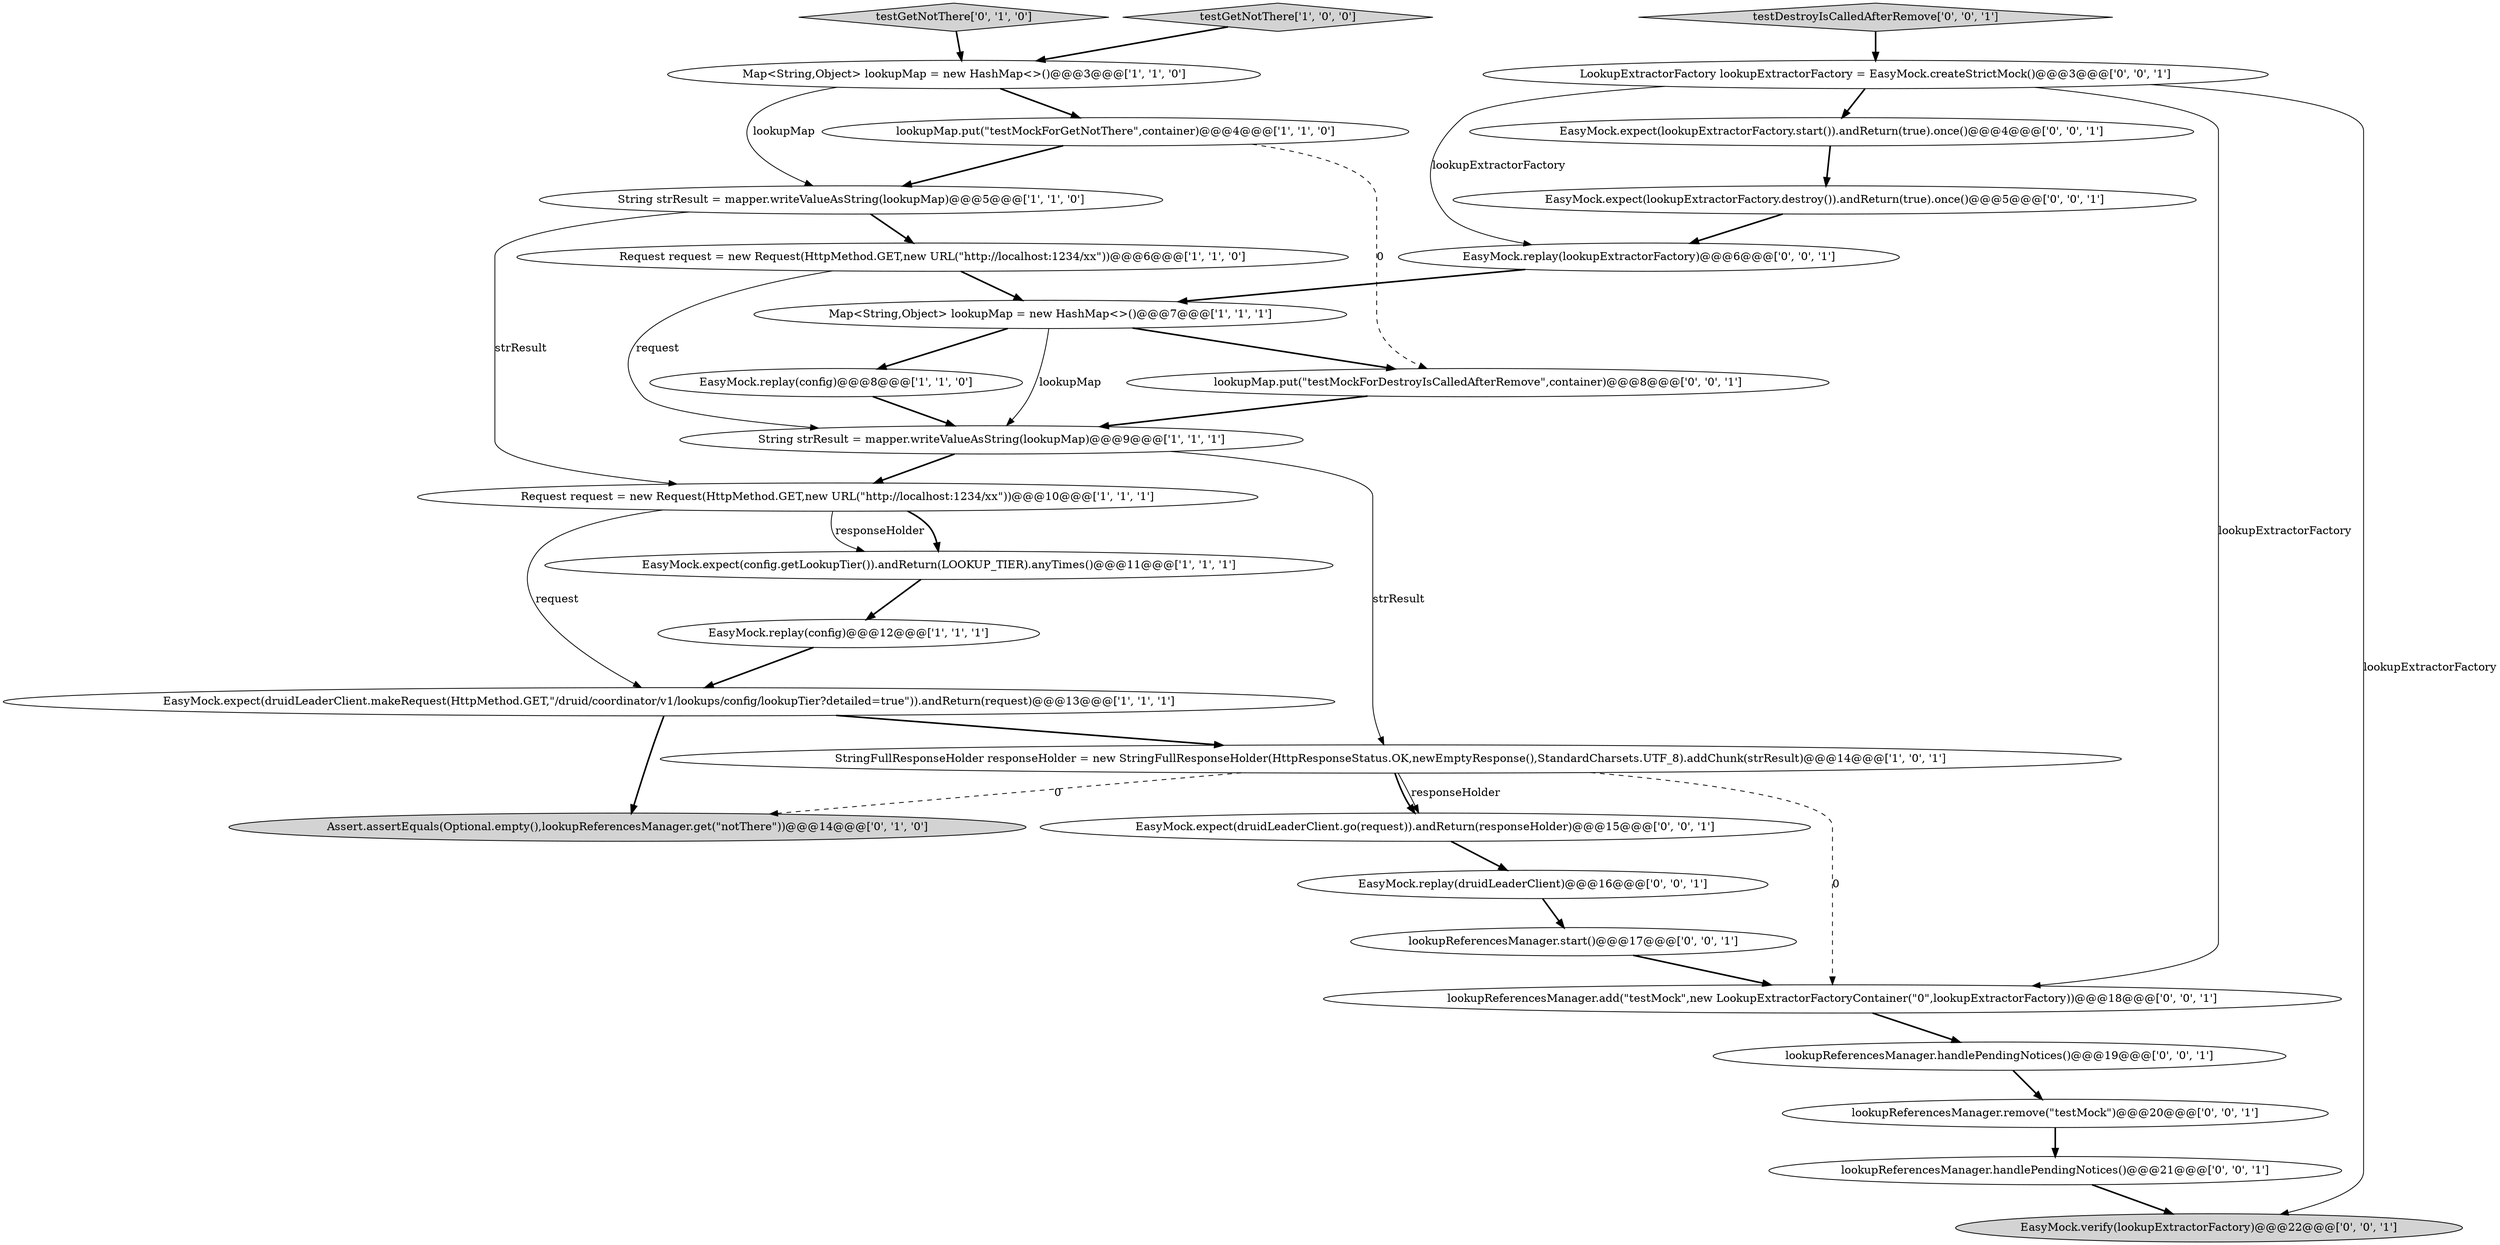 digraph {
5 [style = filled, label = "EasyMock.replay(config)@@@8@@@['1', '1', '0']", fillcolor = white, shape = ellipse image = "AAA0AAABBB1BBB"];
6 [style = filled, label = "EasyMock.replay(config)@@@12@@@['1', '1', '1']", fillcolor = white, shape = ellipse image = "AAA0AAABBB1BBB"];
19 [style = filled, label = "lookupReferencesManager.handlePendingNotices()@@@19@@@['0', '0', '1']", fillcolor = white, shape = ellipse image = "AAA0AAABBB3BBB"];
15 [style = filled, label = "lookupReferencesManager.handlePendingNotices()@@@21@@@['0', '0', '1']", fillcolor = white, shape = ellipse image = "AAA0AAABBB3BBB"];
2 [style = filled, label = "String strResult = mapper.writeValueAsString(lookupMap)@@@5@@@['1', '1', '0']", fillcolor = white, shape = ellipse image = "AAA0AAABBB1BBB"];
0 [style = filled, label = "StringFullResponseHolder responseHolder = new StringFullResponseHolder(HttpResponseStatus.OK,newEmptyResponse(),StandardCharsets.UTF_8).addChunk(strResult)@@@14@@@['1', '0', '1']", fillcolor = white, shape = ellipse image = "AAA0AAABBB1BBB"];
20 [style = filled, label = "EasyMock.expect(lookupExtractorFactory.start()).andReturn(true).once()@@@4@@@['0', '0', '1']", fillcolor = white, shape = ellipse image = "AAA0AAABBB3BBB"];
8 [style = filled, label = "testGetNotThere['1', '0', '0']", fillcolor = lightgray, shape = diamond image = "AAA0AAABBB1BBB"];
4 [style = filled, label = "Map<String,Object> lookupMap = new HashMap<>()@@@7@@@['1', '1', '1']", fillcolor = white, shape = ellipse image = "AAA0AAABBB1BBB"];
23 [style = filled, label = "EasyMock.replay(lookupExtractorFactory)@@@6@@@['0', '0', '1']", fillcolor = white, shape = ellipse image = "AAA0AAABBB3BBB"];
25 [style = filled, label = "LookupExtractorFactory lookupExtractorFactory = EasyMock.createStrictMock()@@@3@@@['0', '0', '1']", fillcolor = white, shape = ellipse image = "AAA0AAABBB3BBB"];
7 [style = filled, label = "Request request = new Request(HttpMethod.GET,new URL(\"http://localhost:1234/xx\"))@@@10@@@['1', '1', '1']", fillcolor = white, shape = ellipse image = "AAA0AAABBB1BBB"];
13 [style = filled, label = "testGetNotThere['0', '1', '0']", fillcolor = lightgray, shape = diamond image = "AAA0AAABBB2BBB"];
14 [style = filled, label = "Assert.assertEquals(Optional.empty(),lookupReferencesManager.get(\"notThere\"))@@@14@@@['0', '1', '0']", fillcolor = lightgray, shape = ellipse image = "AAA1AAABBB2BBB"];
3 [style = filled, label = "lookupMap.put(\"testMockForGetNotThere\",container)@@@4@@@['1', '1', '0']", fillcolor = white, shape = ellipse image = "AAA0AAABBB1BBB"];
12 [style = filled, label = "String strResult = mapper.writeValueAsString(lookupMap)@@@9@@@['1', '1', '1']", fillcolor = white, shape = ellipse image = "AAA0AAABBB1BBB"];
11 [style = filled, label = "Request request = new Request(HttpMethod.GET,new URL(\"http://localhost:1234/xx\"))@@@6@@@['1', '1', '0']", fillcolor = white, shape = ellipse image = "AAA0AAABBB1BBB"];
27 [style = filled, label = "EasyMock.expect(druidLeaderClient.go(request)).andReturn(responseHolder)@@@15@@@['0', '0', '1']", fillcolor = white, shape = ellipse image = "AAA0AAABBB3BBB"];
24 [style = filled, label = "lookupReferencesManager.remove(\"testMock\")@@@20@@@['0', '0', '1']", fillcolor = white, shape = ellipse image = "AAA0AAABBB3BBB"];
10 [style = filled, label = "EasyMock.expect(config.getLookupTier()).andReturn(LOOKUP_TIER).anyTimes()@@@11@@@['1', '1', '1']", fillcolor = white, shape = ellipse image = "AAA0AAABBB1BBB"];
16 [style = filled, label = "EasyMock.replay(druidLeaderClient)@@@16@@@['0', '0', '1']", fillcolor = white, shape = ellipse image = "AAA0AAABBB3BBB"];
26 [style = filled, label = "lookupReferencesManager.start()@@@17@@@['0', '0', '1']", fillcolor = white, shape = ellipse image = "AAA0AAABBB3BBB"];
18 [style = filled, label = "EasyMock.expect(lookupExtractorFactory.destroy()).andReturn(true).once()@@@5@@@['0', '0', '1']", fillcolor = white, shape = ellipse image = "AAA0AAABBB3BBB"];
1 [style = filled, label = "Map<String,Object> lookupMap = new HashMap<>()@@@3@@@['1', '1', '0']", fillcolor = white, shape = ellipse image = "AAA0AAABBB1BBB"];
28 [style = filled, label = "lookupMap.put(\"testMockForDestroyIsCalledAfterRemove\",container)@@@8@@@['0', '0', '1']", fillcolor = white, shape = ellipse image = "AAA0AAABBB3BBB"];
22 [style = filled, label = "lookupReferencesManager.add(\"testMock\",new LookupExtractorFactoryContainer(\"0\",lookupExtractorFactory))@@@18@@@['0', '0', '1']", fillcolor = white, shape = ellipse image = "AAA0AAABBB3BBB"];
17 [style = filled, label = "EasyMock.verify(lookupExtractorFactory)@@@22@@@['0', '0', '1']", fillcolor = lightgray, shape = ellipse image = "AAA0AAABBB3BBB"];
9 [style = filled, label = "EasyMock.expect(druidLeaderClient.makeRequest(HttpMethod.GET,\"/druid/coordinator/v1/lookups/config/lookupTier?detailed=true\")).andReturn(request)@@@13@@@['1', '1', '1']", fillcolor = white, shape = ellipse image = "AAA0AAABBB1BBB"];
21 [style = filled, label = "testDestroyIsCalledAfterRemove['0', '0', '1']", fillcolor = lightgray, shape = diamond image = "AAA0AAABBB3BBB"];
26->22 [style = bold, label=""];
12->7 [style = bold, label=""];
22->19 [style = bold, label=""];
25->17 [style = solid, label="lookupExtractorFactory"];
11->4 [style = bold, label=""];
10->6 [style = bold, label=""];
28->12 [style = bold, label=""];
16->26 [style = bold, label=""];
3->2 [style = bold, label=""];
7->10 [style = bold, label=""];
2->11 [style = bold, label=""];
25->20 [style = bold, label=""];
20->18 [style = bold, label=""];
4->12 [style = solid, label="lookupMap"];
4->5 [style = bold, label=""];
24->15 [style = bold, label=""];
25->23 [style = solid, label="lookupExtractorFactory"];
25->22 [style = solid, label="lookupExtractorFactory"];
0->14 [style = dashed, label="0"];
9->0 [style = bold, label=""];
19->24 [style = bold, label=""];
27->16 [style = bold, label=""];
2->7 [style = solid, label="strResult"];
11->12 [style = solid, label="request"];
6->9 [style = bold, label=""];
8->1 [style = bold, label=""];
1->2 [style = solid, label="lookupMap"];
21->25 [style = bold, label=""];
0->27 [style = bold, label=""];
0->27 [style = solid, label="responseHolder"];
4->28 [style = bold, label=""];
1->3 [style = bold, label=""];
3->28 [style = dashed, label="0"];
9->14 [style = bold, label=""];
7->10 [style = solid, label="responseHolder"];
7->9 [style = solid, label="request"];
13->1 [style = bold, label=""];
5->12 [style = bold, label=""];
12->0 [style = solid, label="strResult"];
23->4 [style = bold, label=""];
0->22 [style = dashed, label="0"];
18->23 [style = bold, label=""];
15->17 [style = bold, label=""];
}
